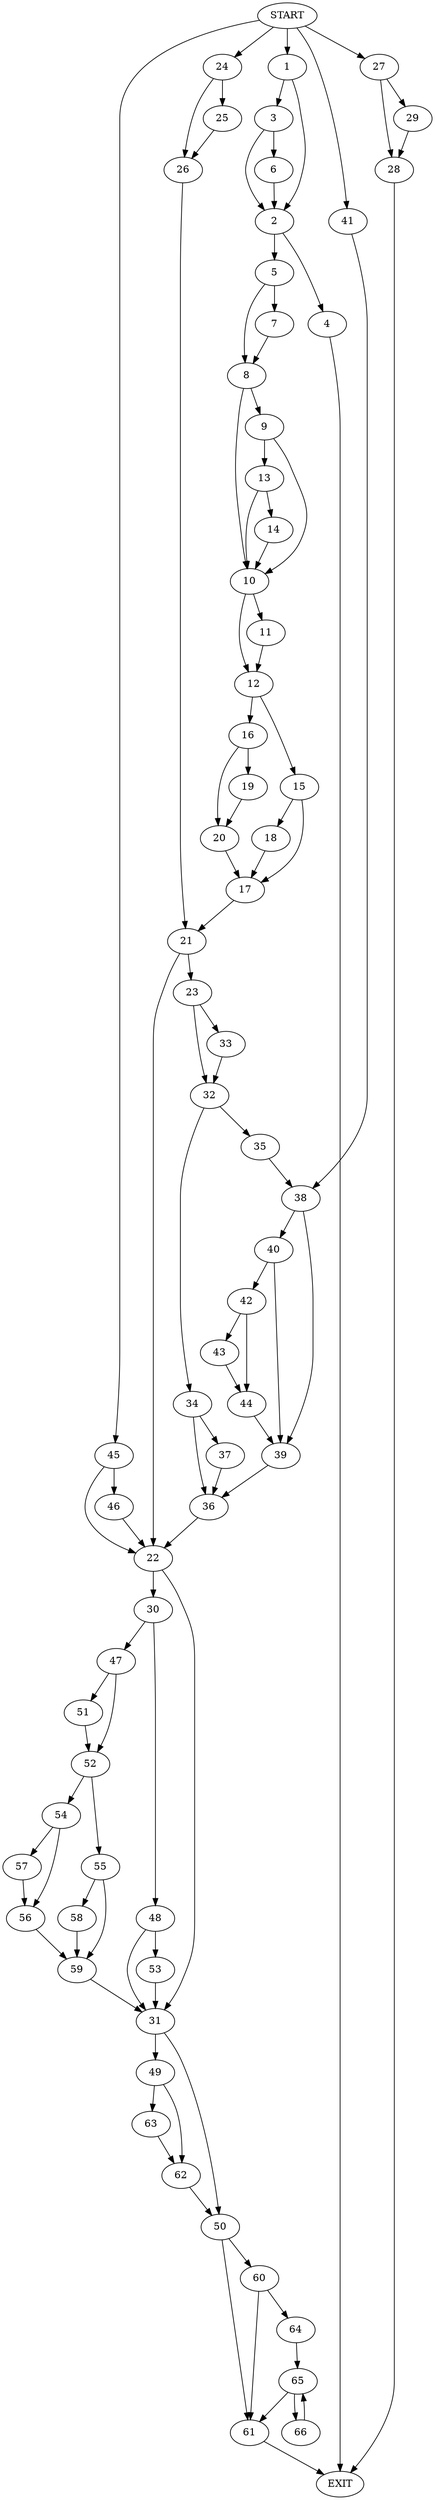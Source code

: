 digraph {
0 [label="START"]
67 [label="EXIT"]
0 -> 1
1 -> 2
1 -> 3
2 -> 4
2 -> 5
3 -> 6
3 -> 2
6 -> 2
4 -> 67
5 -> 7
5 -> 8
7 -> 8
8 -> 9
8 -> 10
10 -> 11
10 -> 12
9 -> 13
9 -> 10
13 -> 14
13 -> 10
14 -> 10
11 -> 12
12 -> 15
12 -> 16
15 -> 17
15 -> 18
16 -> 19
16 -> 20
19 -> 20
20 -> 17
17 -> 21
18 -> 17
21 -> 22
21 -> 23
0 -> 24
24 -> 25
24 -> 26
26 -> 21
25 -> 26
0 -> 27
27 -> 28
27 -> 29
29 -> 28
28 -> 67
22 -> 30
22 -> 31
23 -> 32
23 -> 33
32 -> 34
32 -> 35
33 -> 32
34 -> 36
34 -> 37
35 -> 38
38 -> 39
38 -> 40
0 -> 41
41 -> 38
39 -> 36
40 -> 42
40 -> 39
42 -> 43
42 -> 44
43 -> 44
44 -> 39
36 -> 22
37 -> 36
0 -> 45
45 -> 46
45 -> 22
46 -> 22
30 -> 47
30 -> 48
31 -> 49
31 -> 50
47 -> 51
47 -> 52
48 -> 31
48 -> 53
52 -> 54
52 -> 55
51 -> 52
54 -> 56
54 -> 57
55 -> 58
55 -> 59
57 -> 56
56 -> 59
59 -> 31
58 -> 59
53 -> 31
50 -> 60
50 -> 61
49 -> 62
49 -> 63
63 -> 62
62 -> 50
61 -> 67
60 -> 64
60 -> 61
64 -> 65
65 -> 61
65 -> 66
66 -> 65
}
